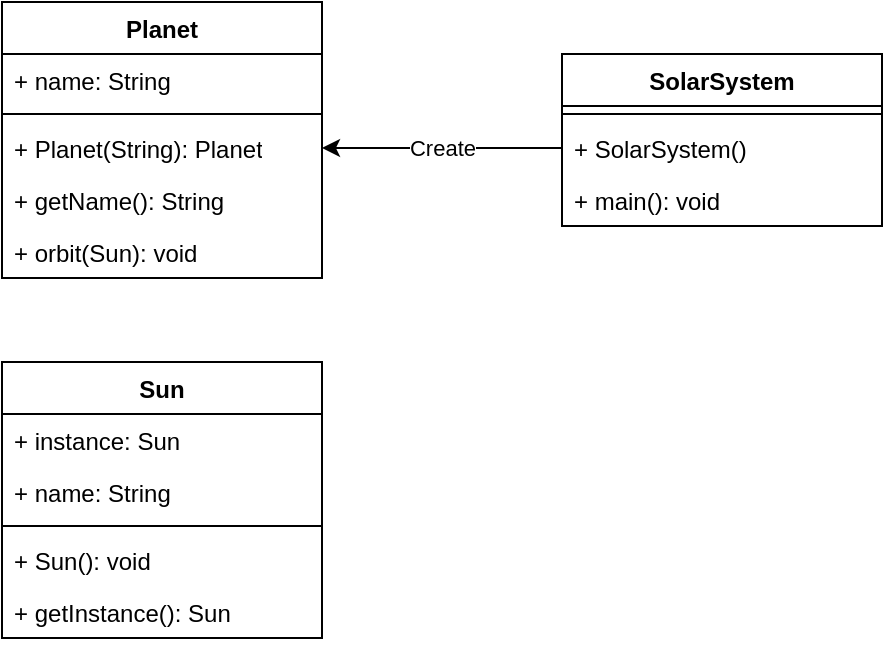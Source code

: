 <mxfile version="21.2.1" type="github">
  <diagram id="C5RBs43oDa-KdzZeNtuy" name="Page-1">
    <mxGraphModel dx="903" dy="591" grid="1" gridSize="10" guides="1" tooltips="1" connect="1" arrows="1" fold="1" page="1" pageScale="1" pageWidth="827" pageHeight="1169" math="0" shadow="0">
      <root>
        <mxCell id="WIyWlLk6GJQsqaUBKTNV-0" />
        <mxCell id="WIyWlLk6GJQsqaUBKTNV-1" parent="WIyWlLk6GJQsqaUBKTNV-0" />
        <mxCell id="qR5CNSy1MLPUHVLxLBnT-0" value="Sun" style="swimlane;fontStyle=1;align=center;verticalAlign=top;childLayout=stackLayout;horizontal=1;startSize=26;horizontalStack=0;resizeParent=1;resizeParentMax=0;resizeLast=0;collapsible=1;marginBottom=0;whiteSpace=wrap;html=1;" vertex="1" parent="WIyWlLk6GJQsqaUBKTNV-1">
          <mxGeometry x="310" y="290" width="160" height="138" as="geometry" />
        </mxCell>
        <mxCell id="qR5CNSy1MLPUHVLxLBnT-1" value="+ instance: Sun" style="text;strokeColor=none;fillColor=none;align=left;verticalAlign=top;spacingLeft=4;spacingRight=4;overflow=hidden;rotatable=0;points=[[0,0.5],[1,0.5]];portConstraint=eastwest;whiteSpace=wrap;html=1;" vertex="1" parent="qR5CNSy1MLPUHVLxLBnT-0">
          <mxGeometry y="26" width="160" height="26" as="geometry" />
        </mxCell>
        <mxCell id="qR5CNSy1MLPUHVLxLBnT-4" value="+ name: String" style="text;strokeColor=none;fillColor=none;align=left;verticalAlign=top;spacingLeft=4;spacingRight=4;overflow=hidden;rotatable=0;points=[[0,0.5],[1,0.5]];portConstraint=eastwest;whiteSpace=wrap;html=1;" vertex="1" parent="qR5CNSy1MLPUHVLxLBnT-0">
          <mxGeometry y="52" width="160" height="26" as="geometry" />
        </mxCell>
        <mxCell id="qR5CNSy1MLPUHVLxLBnT-2" value="" style="line;strokeWidth=1;fillColor=none;align=left;verticalAlign=middle;spacingTop=-1;spacingLeft=3;spacingRight=3;rotatable=0;labelPosition=right;points=[];portConstraint=eastwest;strokeColor=inherit;" vertex="1" parent="qR5CNSy1MLPUHVLxLBnT-0">
          <mxGeometry y="78" width="160" height="8" as="geometry" />
        </mxCell>
        <mxCell id="qR5CNSy1MLPUHVLxLBnT-3" value="+ Sun(): void" style="text;strokeColor=none;fillColor=none;align=left;verticalAlign=top;spacingLeft=4;spacingRight=4;overflow=hidden;rotatable=0;points=[[0,0.5],[1,0.5]];portConstraint=eastwest;whiteSpace=wrap;html=1;" vertex="1" parent="qR5CNSy1MLPUHVLxLBnT-0">
          <mxGeometry y="86" width="160" height="26" as="geometry" />
        </mxCell>
        <mxCell id="qR5CNSy1MLPUHVLxLBnT-5" value="+ getInstance(): Sun" style="text;strokeColor=none;fillColor=none;align=left;verticalAlign=top;spacingLeft=4;spacingRight=4;overflow=hidden;rotatable=0;points=[[0,0.5],[1,0.5]];portConstraint=eastwest;whiteSpace=wrap;html=1;" vertex="1" parent="qR5CNSy1MLPUHVLxLBnT-0">
          <mxGeometry y="112" width="160" height="26" as="geometry" />
        </mxCell>
        <mxCell id="qR5CNSy1MLPUHVLxLBnT-6" value="Planet" style="swimlane;fontStyle=1;align=center;verticalAlign=top;childLayout=stackLayout;horizontal=1;startSize=26;horizontalStack=0;resizeParent=1;resizeParentMax=0;resizeLast=0;collapsible=1;marginBottom=0;whiteSpace=wrap;html=1;" vertex="1" parent="WIyWlLk6GJQsqaUBKTNV-1">
          <mxGeometry x="310" y="110" width="160" height="138" as="geometry">
            <mxRectangle x="310" y="110" width="80" height="30" as="alternateBounds" />
          </mxGeometry>
        </mxCell>
        <mxCell id="qR5CNSy1MLPUHVLxLBnT-7" value="+ name: String" style="text;strokeColor=none;fillColor=none;align=left;verticalAlign=top;spacingLeft=4;spacingRight=4;overflow=hidden;rotatable=0;points=[[0,0.5],[1,0.5]];portConstraint=eastwest;whiteSpace=wrap;html=1;" vertex="1" parent="qR5CNSy1MLPUHVLxLBnT-6">
          <mxGeometry y="26" width="160" height="26" as="geometry" />
        </mxCell>
        <mxCell id="qR5CNSy1MLPUHVLxLBnT-8" value="" style="line;strokeWidth=1;fillColor=none;align=left;verticalAlign=middle;spacingTop=-1;spacingLeft=3;spacingRight=3;rotatable=0;labelPosition=right;points=[];portConstraint=eastwest;strokeColor=inherit;" vertex="1" parent="qR5CNSy1MLPUHVLxLBnT-6">
          <mxGeometry y="52" width="160" height="8" as="geometry" />
        </mxCell>
        <mxCell id="qR5CNSy1MLPUHVLxLBnT-9" value="+ Planet(String): Planet" style="text;strokeColor=none;fillColor=none;align=left;verticalAlign=top;spacingLeft=4;spacingRight=4;overflow=hidden;rotatable=0;points=[[0,0.5],[1,0.5]];portConstraint=eastwest;whiteSpace=wrap;html=1;" vertex="1" parent="qR5CNSy1MLPUHVLxLBnT-6">
          <mxGeometry y="60" width="160" height="26" as="geometry" />
        </mxCell>
        <mxCell id="qR5CNSy1MLPUHVLxLBnT-11" value="+ getName(): String" style="text;strokeColor=none;fillColor=none;align=left;verticalAlign=top;spacingLeft=4;spacingRight=4;overflow=hidden;rotatable=0;points=[[0,0.5],[1,0.5]];portConstraint=eastwest;whiteSpace=wrap;html=1;" vertex="1" parent="qR5CNSy1MLPUHVLxLBnT-6">
          <mxGeometry y="86" width="160" height="26" as="geometry" />
        </mxCell>
        <mxCell id="qR5CNSy1MLPUHVLxLBnT-12" value="+ orbit(Sun): void" style="text;strokeColor=none;fillColor=none;align=left;verticalAlign=top;spacingLeft=4;spacingRight=4;overflow=hidden;rotatable=0;points=[[0,0.5],[1,0.5]];portConstraint=eastwest;whiteSpace=wrap;html=1;" vertex="1" parent="qR5CNSy1MLPUHVLxLBnT-6">
          <mxGeometry y="112" width="160" height="26" as="geometry" />
        </mxCell>
        <mxCell id="qR5CNSy1MLPUHVLxLBnT-17" value="SolarSystem" style="swimlane;fontStyle=1;align=center;verticalAlign=top;childLayout=stackLayout;horizontal=1;startSize=26;horizontalStack=0;resizeParent=1;resizeParentMax=0;resizeLast=0;collapsible=1;marginBottom=0;whiteSpace=wrap;html=1;" vertex="1" parent="WIyWlLk6GJQsqaUBKTNV-1">
          <mxGeometry x="590" y="136" width="160" height="86" as="geometry" />
        </mxCell>
        <mxCell id="qR5CNSy1MLPUHVLxLBnT-19" value="" style="line;strokeWidth=1;fillColor=none;align=left;verticalAlign=middle;spacingTop=-1;spacingLeft=3;spacingRight=3;rotatable=0;labelPosition=right;points=[];portConstraint=eastwest;strokeColor=inherit;" vertex="1" parent="qR5CNSy1MLPUHVLxLBnT-17">
          <mxGeometry y="26" width="160" height="8" as="geometry" />
        </mxCell>
        <mxCell id="qR5CNSy1MLPUHVLxLBnT-20" value="+ SolarSystem()" style="text;strokeColor=none;fillColor=none;align=left;verticalAlign=top;spacingLeft=4;spacingRight=4;overflow=hidden;rotatable=0;points=[[0,0.5],[1,0.5]];portConstraint=eastwest;whiteSpace=wrap;html=1;" vertex="1" parent="qR5CNSy1MLPUHVLxLBnT-17">
          <mxGeometry y="34" width="160" height="26" as="geometry" />
        </mxCell>
        <mxCell id="qR5CNSy1MLPUHVLxLBnT-21" value="+ main(): void" style="text;strokeColor=none;fillColor=none;align=left;verticalAlign=top;spacingLeft=4;spacingRight=4;overflow=hidden;rotatable=0;points=[[0,0.5],[1,0.5]];portConstraint=eastwest;whiteSpace=wrap;html=1;" vertex="1" parent="qR5CNSy1MLPUHVLxLBnT-17">
          <mxGeometry y="60" width="160" height="26" as="geometry" />
        </mxCell>
        <mxCell id="qR5CNSy1MLPUHVLxLBnT-22" value="" style="endArrow=classic;html=1;rounded=0;exitX=0;exitY=0.5;exitDx=0;exitDy=0;entryX=1;entryY=0.5;entryDx=0;entryDy=0;" edge="1" parent="WIyWlLk6GJQsqaUBKTNV-1" source="qR5CNSy1MLPUHVLxLBnT-20" target="qR5CNSy1MLPUHVLxLBnT-9">
          <mxGeometry relative="1" as="geometry">
            <mxPoint x="510" y="280" as="sourcePoint" />
            <mxPoint x="610" y="280" as="targetPoint" />
          </mxGeometry>
        </mxCell>
        <mxCell id="qR5CNSy1MLPUHVLxLBnT-23" value="Create" style="edgeLabel;resizable=0;html=1;align=center;verticalAlign=middle;" connectable="0" vertex="1" parent="qR5CNSy1MLPUHVLxLBnT-22">
          <mxGeometry relative="1" as="geometry" />
        </mxCell>
      </root>
    </mxGraphModel>
  </diagram>
</mxfile>
